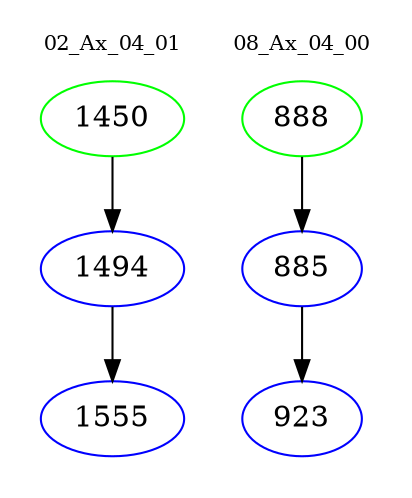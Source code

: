 digraph{
subgraph cluster_0 {
color = white
label = "02_Ax_04_01";
fontsize=10;
T0_1450 [label="1450", color="green"]
T0_1450 -> T0_1494 [color="black"]
T0_1494 [label="1494", color="blue"]
T0_1494 -> T0_1555 [color="black"]
T0_1555 [label="1555", color="blue"]
}
subgraph cluster_1 {
color = white
label = "08_Ax_04_00";
fontsize=10;
T1_888 [label="888", color="green"]
T1_888 -> T1_885 [color="black"]
T1_885 [label="885", color="blue"]
T1_885 -> T1_923 [color="black"]
T1_923 [label="923", color="blue"]
}
}
